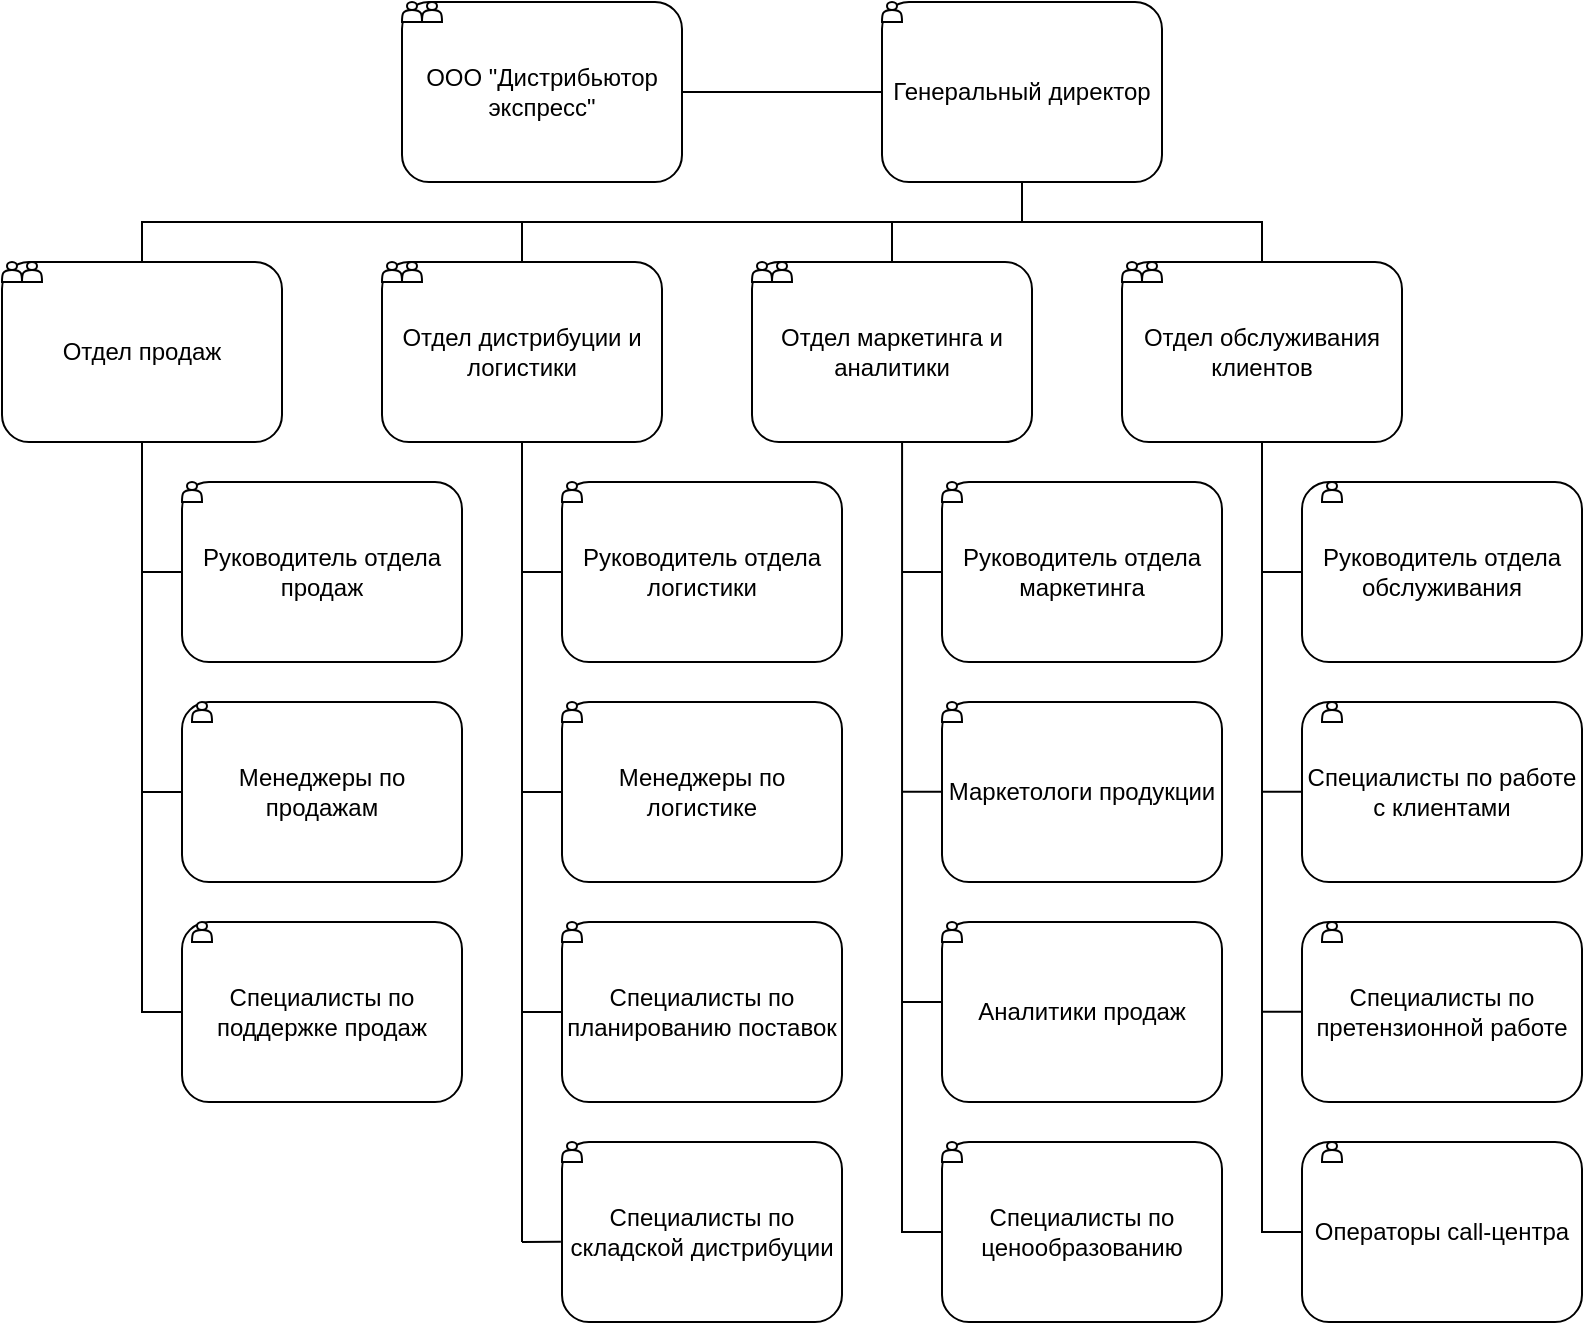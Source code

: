 <mxfile version="28.2.5">
  <diagram name="Страница — 1" id="c6xEdB5K4qL8h1SHKxz1">
    <mxGraphModel dx="1959" dy="914" grid="1" gridSize="10" guides="1" tooltips="1" connect="1" arrows="1" fold="1" page="1" pageScale="1" pageWidth="827" pageHeight="1169" math="0" shadow="0">
      <root>
        <mxCell id="0" />
        <mxCell id="1" parent="0" />
        <mxCell id="CNhippC-PvLOj3uCZCu6-1" value="&lt;div style=&quot;&quot;&gt;&lt;span style=&quot;background-color: transparent; color: light-dark(rgb(0, 0, 0), rgb(255, 255, 255));&quot;&gt;ООО &quot;Дистрибьютор экспресс&quot;&lt;/span&gt;&lt;/div&gt;" style="rounded=1;whiteSpace=wrap;html=1;align=center;" vertex="1" parent="1">
          <mxGeometry x="240" y="80" width="140" height="90" as="geometry" />
        </mxCell>
        <mxCell id="CNhippC-PvLOj3uCZCu6-2" value="" style="shape=actor;whiteSpace=wrap;html=1;" vertex="1" parent="1">
          <mxGeometry x="240" y="80" width="10" height="10" as="geometry" />
        </mxCell>
        <mxCell id="CNhippC-PvLOj3uCZCu6-3" value="&lt;div style=&quot;&quot;&gt;&lt;span style=&quot;background-color: transparent; color: light-dark(rgb(0, 0, 0), rgb(255, 255, 255));&quot;&gt;Генеральный директор&lt;/span&gt;&lt;/div&gt;" style="rounded=1;whiteSpace=wrap;html=1;align=center;" vertex="1" parent="1">
          <mxGeometry x="480" y="80" width="140" height="90" as="geometry" />
        </mxCell>
        <mxCell id="CNhippC-PvLOj3uCZCu6-4" value="" style="shape=actor;whiteSpace=wrap;html=1;" vertex="1" parent="1">
          <mxGeometry x="480" y="80" width="10" height="10" as="geometry" />
        </mxCell>
        <mxCell id="CNhippC-PvLOj3uCZCu6-6" value="" style="endArrow=none;html=1;rounded=0;exitX=1;exitY=0.5;exitDx=0;exitDy=0;entryX=0;entryY=0.5;entryDx=0;entryDy=0;" edge="1" parent="1" source="CNhippC-PvLOj3uCZCu6-1" target="CNhippC-PvLOj3uCZCu6-3">
          <mxGeometry width="50" height="50" relative="1" as="geometry">
            <mxPoint x="420" y="250" as="sourcePoint" />
            <mxPoint x="470" y="200" as="targetPoint" />
          </mxGeometry>
        </mxCell>
        <mxCell id="CNhippC-PvLOj3uCZCu6-7" value="" style="shape=actor;whiteSpace=wrap;html=1;" vertex="1" parent="1">
          <mxGeometry x="250" y="80" width="10" height="10" as="geometry" />
        </mxCell>
        <mxCell id="CNhippC-PvLOj3uCZCu6-9" value="&lt;div style=&quot;&quot;&gt;&lt;span style=&quot;background-color: transparent; color: light-dark(rgb(0, 0, 0), rgb(255, 255, 255));&quot;&gt;Отдел продаж&lt;/span&gt;&lt;/div&gt;" style="rounded=1;whiteSpace=wrap;html=1;align=center;" vertex="1" parent="1">
          <mxGeometry x="40" y="210" width="140" height="90" as="geometry" />
        </mxCell>
        <mxCell id="CNhippC-PvLOj3uCZCu6-10" value="" style="shape=actor;whiteSpace=wrap;html=1;" vertex="1" parent="1">
          <mxGeometry x="40" y="210" width="10" height="10" as="geometry" />
        </mxCell>
        <mxCell id="CNhippC-PvLOj3uCZCu6-11" value="" style="shape=actor;whiteSpace=wrap;html=1;" vertex="1" parent="1">
          <mxGeometry x="50" y="210" width="10" height="10" as="geometry" />
        </mxCell>
        <mxCell id="CNhippC-PvLOj3uCZCu6-12" value="&lt;div style=&quot;&quot;&gt;Руководитель отдела продаж&lt;/div&gt;" style="rounded=1;whiteSpace=wrap;html=1;align=center;" vertex="1" parent="1">
          <mxGeometry x="130" y="320" width="140" height="90" as="geometry" />
        </mxCell>
        <mxCell id="CNhippC-PvLOj3uCZCu6-13" value="" style="shape=actor;whiteSpace=wrap;html=1;" vertex="1" parent="1">
          <mxGeometry x="130" y="320" width="10" height="10" as="geometry" />
        </mxCell>
        <mxCell id="CNhippC-PvLOj3uCZCu6-14" value="&lt;div style=&quot;&quot;&gt;Менеджеры по продажам&lt;/div&gt;" style="rounded=1;whiteSpace=wrap;html=1;align=center;" vertex="1" parent="1">
          <mxGeometry x="130" y="430" width="140" height="90" as="geometry" />
        </mxCell>
        <mxCell id="CNhippC-PvLOj3uCZCu6-15" value="" style="shape=actor;whiteSpace=wrap;html=1;" vertex="1" parent="1">
          <mxGeometry x="135" y="430" width="10" height="10" as="geometry" />
        </mxCell>
        <mxCell id="CNhippC-PvLOj3uCZCu6-16" value="&lt;div style=&quot;&quot;&gt;Специалисты по поддержке продаж&lt;/div&gt;" style="rounded=1;whiteSpace=wrap;html=1;align=center;" vertex="1" parent="1">
          <mxGeometry x="130" y="540" width="140" height="90" as="geometry" />
        </mxCell>
        <mxCell id="CNhippC-PvLOj3uCZCu6-17" value="" style="shape=actor;whiteSpace=wrap;html=1;" vertex="1" parent="1">
          <mxGeometry x="135" y="540" width="10" height="10" as="geometry" />
        </mxCell>
        <mxCell id="CNhippC-PvLOj3uCZCu6-18" value="" style="endArrow=none;html=1;rounded=0;entryX=0.5;entryY=1;entryDx=0;entryDy=0;exitX=0.5;exitY=0;exitDx=0;exitDy=0;" edge="1" parent="1" source="CNhippC-PvLOj3uCZCu6-9" target="CNhippC-PvLOj3uCZCu6-3">
          <mxGeometry width="50" height="50" relative="1" as="geometry">
            <mxPoint x="110" y="190" as="sourcePoint" />
            <mxPoint x="310" y="250" as="targetPoint" />
            <Array as="points">
              <mxPoint x="110" y="190" />
              <mxPoint x="550" y="190" />
            </Array>
          </mxGeometry>
        </mxCell>
        <mxCell id="CNhippC-PvLOj3uCZCu6-19" value="" style="endArrow=none;html=1;rounded=0;entryX=0.5;entryY=1;entryDx=0;entryDy=0;exitX=0;exitY=0.5;exitDx=0;exitDy=0;" edge="1" parent="1" source="CNhippC-PvLOj3uCZCu6-16" target="CNhippC-PvLOj3uCZCu6-9">
          <mxGeometry width="50" height="50" relative="1" as="geometry">
            <mxPoint x="80" y="550" as="sourcePoint" />
            <mxPoint x="310" y="270" as="targetPoint" />
            <Array as="points">
              <mxPoint x="110" y="585" />
            </Array>
          </mxGeometry>
        </mxCell>
        <mxCell id="CNhippC-PvLOj3uCZCu6-20" value="" style="endArrow=none;html=1;rounded=0;entryX=0;entryY=0.5;entryDx=0;entryDy=0;" edge="1" parent="1" target="CNhippC-PvLOj3uCZCu6-12">
          <mxGeometry width="50" height="50" relative="1" as="geometry">
            <mxPoint x="110" y="365" as="sourcePoint" />
            <mxPoint x="410" y="340" as="targetPoint" />
          </mxGeometry>
        </mxCell>
        <mxCell id="CNhippC-PvLOj3uCZCu6-21" value="" style="endArrow=none;html=1;rounded=0;exitX=0;exitY=0.5;exitDx=0;exitDy=0;" edge="1" parent="1" source="CNhippC-PvLOj3uCZCu6-14">
          <mxGeometry width="50" height="50" relative="1" as="geometry">
            <mxPoint x="400" y="530" as="sourcePoint" />
            <mxPoint x="110" y="475" as="targetPoint" />
          </mxGeometry>
        </mxCell>
        <mxCell id="CNhippC-PvLOj3uCZCu6-23" value="&lt;div style=&quot;&quot;&gt;&lt;span style=&quot;background-color: transparent; color: light-dark(rgb(0, 0, 0), rgb(255, 255, 255));&quot;&gt;Отдел дистрибуции и логистики&lt;/span&gt;&lt;/div&gt;" style="rounded=1;whiteSpace=wrap;html=1;align=center;" vertex="1" parent="1">
          <mxGeometry x="230" y="210" width="140" height="90" as="geometry" />
        </mxCell>
        <mxCell id="CNhippC-PvLOj3uCZCu6-24" value="" style="shape=actor;whiteSpace=wrap;html=1;" vertex="1" parent="1">
          <mxGeometry x="230" y="210" width="10" height="10" as="geometry" />
        </mxCell>
        <mxCell id="CNhippC-PvLOj3uCZCu6-25" value="" style="shape=actor;whiteSpace=wrap;html=1;" vertex="1" parent="1">
          <mxGeometry x="240" y="210" width="10" height="10" as="geometry" />
        </mxCell>
        <mxCell id="CNhippC-PvLOj3uCZCu6-26" value="" style="endArrow=none;html=1;rounded=0;entryX=0.5;entryY=0;entryDx=0;entryDy=0;" edge="1" parent="1" target="CNhippC-PvLOj3uCZCu6-23">
          <mxGeometry width="50" height="50" relative="1" as="geometry">
            <mxPoint x="300" y="190" as="sourcePoint" />
            <mxPoint x="450" y="220" as="targetPoint" />
          </mxGeometry>
        </mxCell>
        <mxCell id="CNhippC-PvLOj3uCZCu6-27" value="&lt;div style=&quot;&quot;&gt;Руководитель отдела логистики&lt;/div&gt;" style="rounded=1;whiteSpace=wrap;html=1;align=center;" vertex="1" parent="1">
          <mxGeometry x="320" y="320" width="140" height="90" as="geometry" />
        </mxCell>
        <mxCell id="CNhippC-PvLOj3uCZCu6-28" value="" style="shape=actor;whiteSpace=wrap;html=1;" vertex="1" parent="1">
          <mxGeometry x="320" y="320" width="10" height="10" as="geometry" />
        </mxCell>
        <mxCell id="CNhippC-PvLOj3uCZCu6-29" value="&lt;div style=&quot;&quot;&gt;Менеджеры по логистике&lt;/div&gt;" style="rounded=1;whiteSpace=wrap;html=1;align=center;" vertex="1" parent="1">
          <mxGeometry x="320" y="430" width="140" height="90" as="geometry" />
        </mxCell>
        <mxCell id="CNhippC-PvLOj3uCZCu6-30" value="" style="shape=actor;whiteSpace=wrap;html=1;" vertex="1" parent="1">
          <mxGeometry x="320" y="430" width="10" height="10" as="geometry" />
        </mxCell>
        <mxCell id="CNhippC-PvLOj3uCZCu6-31" value="&lt;div style=&quot;&quot;&gt;Специалисты по планированию поставок&lt;/div&gt;" style="rounded=1;whiteSpace=wrap;html=1;align=center;" vertex="1" parent="1">
          <mxGeometry x="320" y="540" width="140" height="90" as="geometry" />
        </mxCell>
        <mxCell id="CNhippC-PvLOj3uCZCu6-32" value="" style="shape=actor;whiteSpace=wrap;html=1;" vertex="1" parent="1">
          <mxGeometry x="320" y="540" width="10" height="10" as="geometry" />
        </mxCell>
        <mxCell id="CNhippC-PvLOj3uCZCu6-33" value="" style="endArrow=none;html=1;rounded=0;entryX=0.5;entryY=1;entryDx=0;entryDy=0;exitX=0;exitY=0.5;exitDx=0;exitDy=0;" edge="1" parent="1" source="CNhippC-PvLOj3uCZCu6-31" target="CNhippC-PvLOj3uCZCu6-23">
          <mxGeometry width="50" height="50" relative="1" as="geometry">
            <mxPoint x="470" y="440" as="sourcePoint" />
            <mxPoint x="520" y="390" as="targetPoint" />
            <Array as="points">
              <mxPoint x="300" y="585" />
            </Array>
          </mxGeometry>
        </mxCell>
        <mxCell id="CNhippC-PvLOj3uCZCu6-34" value="" style="endArrow=none;html=1;rounded=0;entryX=0;entryY=0.5;entryDx=0;entryDy=0;" edge="1" parent="1" target="CNhippC-PvLOj3uCZCu6-29">
          <mxGeometry width="50" height="50" relative="1" as="geometry">
            <mxPoint x="300" y="475" as="sourcePoint" />
            <mxPoint x="540" y="340" as="targetPoint" />
          </mxGeometry>
        </mxCell>
        <mxCell id="CNhippC-PvLOj3uCZCu6-35" value="" style="endArrow=none;html=1;rounded=0;entryX=0;entryY=0.5;entryDx=0;entryDy=0;" edge="1" parent="1" target="CNhippC-PvLOj3uCZCu6-27">
          <mxGeometry width="50" height="50" relative="1" as="geometry">
            <mxPoint x="300" y="365" as="sourcePoint" />
            <mxPoint x="590" y="300" as="targetPoint" />
          </mxGeometry>
        </mxCell>
        <mxCell id="CNhippC-PvLOj3uCZCu6-36" value="&lt;div style=&quot;&quot;&gt;Руководитель отдела маркетинга&lt;/div&gt;" style="rounded=1;whiteSpace=wrap;html=1;align=center;" vertex="1" parent="1">
          <mxGeometry x="510" y="320" width="140" height="90" as="geometry" />
        </mxCell>
        <mxCell id="CNhippC-PvLOj3uCZCu6-37" value="" style="shape=actor;whiteSpace=wrap;html=1;" vertex="1" parent="1">
          <mxGeometry x="510" y="320" width="10" height="10" as="geometry" />
        </mxCell>
        <mxCell id="CNhippC-PvLOj3uCZCu6-38" value="&lt;div style=&quot;&quot;&gt;&lt;span style=&quot;background-color: transparent; color: light-dark(rgb(0, 0, 0), rgb(255, 255, 255));&quot;&gt;Отдел маркетинга и аналитики&lt;/span&gt;&lt;/div&gt;" style="rounded=1;whiteSpace=wrap;html=1;align=center;" vertex="1" parent="1">
          <mxGeometry x="415" y="210" width="140" height="90" as="geometry" />
        </mxCell>
        <mxCell id="CNhippC-PvLOj3uCZCu6-39" value="" style="shape=actor;whiteSpace=wrap;html=1;" vertex="1" parent="1">
          <mxGeometry x="415" y="210" width="10" height="10" as="geometry" />
        </mxCell>
        <mxCell id="CNhippC-PvLOj3uCZCu6-40" value="" style="shape=actor;whiteSpace=wrap;html=1;" vertex="1" parent="1">
          <mxGeometry x="425" y="210" width="10" height="10" as="geometry" />
        </mxCell>
        <mxCell id="CNhippC-PvLOj3uCZCu6-41" value="&lt;div style=&quot;&quot;&gt;Маркетологи продукции&lt;/div&gt;" style="rounded=1;whiteSpace=wrap;html=1;align=center;" vertex="1" parent="1">
          <mxGeometry x="510" y="430" width="140" height="90" as="geometry" />
        </mxCell>
        <mxCell id="CNhippC-PvLOj3uCZCu6-42" value="" style="shape=actor;whiteSpace=wrap;html=1;" vertex="1" parent="1">
          <mxGeometry x="510" y="430" width="10" height="10" as="geometry" />
        </mxCell>
        <mxCell id="CNhippC-PvLOj3uCZCu6-43" value="" style="endArrow=none;html=1;rounded=0;entryX=0.536;entryY=1;entryDx=0;entryDy=0;exitX=0;exitY=0.5;exitDx=0;exitDy=0;entryPerimeter=0;" edge="1" parent="1" source="CNhippC-PvLOj3uCZCu6-50" target="CNhippC-PvLOj3uCZCu6-38">
          <mxGeometry width="50" height="50" relative="1" as="geometry">
            <mxPoint x="700" y="320" as="sourcePoint" />
            <mxPoint x="750" y="270" as="targetPoint" />
            <Array as="points">
              <mxPoint x="490" y="695" />
            </Array>
          </mxGeometry>
        </mxCell>
        <mxCell id="CNhippC-PvLOj3uCZCu6-44" value="&lt;div style=&quot;&quot;&gt;Специалисты по складской дистрибуции&lt;/div&gt;" style="rounded=1;whiteSpace=wrap;html=1;align=center;" vertex="1" parent="1">
          <mxGeometry x="320" y="650" width="140" height="90" as="geometry" />
        </mxCell>
        <mxCell id="CNhippC-PvLOj3uCZCu6-45" value="" style="shape=actor;whiteSpace=wrap;html=1;" vertex="1" parent="1">
          <mxGeometry x="320" y="650" width="10" height="10" as="geometry" />
        </mxCell>
        <mxCell id="CNhippC-PvLOj3uCZCu6-46" value="" style="endArrow=none;html=1;rounded=0;entryX=-0.004;entryY=0.554;entryDx=0;entryDy=0;entryPerimeter=0;" edge="1" parent="1" target="CNhippC-PvLOj3uCZCu6-44">
          <mxGeometry width="50" height="50" relative="1" as="geometry">
            <mxPoint x="300" y="700" as="sourcePoint" />
            <mxPoint x="270" y="730" as="targetPoint" />
            <Array as="points" />
          </mxGeometry>
        </mxCell>
        <mxCell id="CNhippC-PvLOj3uCZCu6-47" value="" style="endArrow=none;html=1;rounded=0;" edge="1" parent="1">
          <mxGeometry width="50" height="50" relative="1" as="geometry">
            <mxPoint x="300" y="580" as="sourcePoint" />
            <mxPoint x="300" y="700" as="targetPoint" />
          </mxGeometry>
        </mxCell>
        <mxCell id="CNhippC-PvLOj3uCZCu6-48" value="&lt;div style=&quot;&quot;&gt;Аналитики продаж&lt;/div&gt;" style="rounded=1;whiteSpace=wrap;html=1;align=center;" vertex="1" parent="1">
          <mxGeometry x="510" y="540" width="140" height="90" as="geometry" />
        </mxCell>
        <mxCell id="CNhippC-PvLOj3uCZCu6-49" value="" style="shape=actor;whiteSpace=wrap;html=1;" vertex="1" parent="1">
          <mxGeometry x="510" y="540" width="10" height="10" as="geometry" />
        </mxCell>
        <mxCell id="CNhippC-PvLOj3uCZCu6-50" value="&lt;div style=&quot;&quot;&gt;Специалисты по ценообразованию&lt;/div&gt;" style="rounded=1;whiteSpace=wrap;html=1;align=center;" vertex="1" parent="1">
          <mxGeometry x="510" y="650" width="140" height="90" as="geometry" />
        </mxCell>
        <mxCell id="CNhippC-PvLOj3uCZCu6-51" value="" style="shape=actor;whiteSpace=wrap;html=1;" vertex="1" parent="1">
          <mxGeometry x="510" y="650" width="10" height="10" as="geometry" />
        </mxCell>
        <mxCell id="CNhippC-PvLOj3uCZCu6-55" value="&lt;div style=&quot;&quot;&gt;&lt;span style=&quot;background-color: transparent; color: light-dark(rgb(0, 0, 0), rgb(255, 255, 255));&quot;&gt;Отдел обслуживания клиентов&lt;/span&gt;&lt;/div&gt;" style="rounded=1;whiteSpace=wrap;html=1;align=center;" vertex="1" parent="1">
          <mxGeometry x="600" y="210" width="140" height="90" as="geometry" />
        </mxCell>
        <mxCell id="CNhippC-PvLOj3uCZCu6-56" value="" style="shape=actor;whiteSpace=wrap;html=1;" vertex="1" parent="1">
          <mxGeometry x="600" y="210" width="10" height="10" as="geometry" />
        </mxCell>
        <mxCell id="CNhippC-PvLOj3uCZCu6-57" value="" style="shape=actor;whiteSpace=wrap;html=1;" vertex="1" parent="1">
          <mxGeometry x="610" y="210" width="10" height="10" as="geometry" />
        </mxCell>
        <mxCell id="CNhippC-PvLOj3uCZCu6-58" value="&lt;div style=&quot;&quot;&gt;Руководитель отдела обслуживания&lt;/div&gt;" style="rounded=1;whiteSpace=wrap;html=1;align=center;" vertex="1" parent="1">
          <mxGeometry x="690" y="320" width="140" height="90" as="geometry" />
        </mxCell>
        <mxCell id="CNhippC-PvLOj3uCZCu6-59" value="" style="shape=actor;whiteSpace=wrap;html=1;" vertex="1" parent="1">
          <mxGeometry x="700" y="320" width="10" height="10" as="geometry" />
        </mxCell>
        <mxCell id="CNhippC-PvLOj3uCZCu6-60" value="" style="endArrow=none;html=1;rounded=0;entryX=0;entryY=0.5;entryDx=0;entryDy=0;" edge="1" parent="1" target="CNhippC-PvLOj3uCZCu6-58">
          <mxGeometry width="50" height="50" relative="1" as="geometry">
            <mxPoint x="670" y="365" as="sourcePoint" />
            <mxPoint x="720" y="370" as="targetPoint" />
          </mxGeometry>
        </mxCell>
        <mxCell id="CNhippC-PvLOj3uCZCu6-61" value="&lt;div style=&quot;&quot;&gt;Специалисты по работе с клиентами&lt;/div&gt;" style="rounded=1;whiteSpace=wrap;html=1;align=center;" vertex="1" parent="1">
          <mxGeometry x="690" y="430" width="140" height="90" as="geometry" />
        </mxCell>
        <mxCell id="CNhippC-PvLOj3uCZCu6-62" value="" style="shape=actor;whiteSpace=wrap;html=1;" vertex="1" parent="1">
          <mxGeometry x="700" y="430" width="10" height="10" as="geometry" />
        </mxCell>
        <mxCell id="CNhippC-PvLOj3uCZCu6-63" value="&lt;div style=&quot;&quot;&gt;Специалисты по претензионной работе&lt;/div&gt;" style="rounded=1;whiteSpace=wrap;html=1;align=center;" vertex="1" parent="1">
          <mxGeometry x="690" y="540" width="140" height="90" as="geometry" />
        </mxCell>
        <mxCell id="CNhippC-PvLOj3uCZCu6-64" value="" style="shape=actor;whiteSpace=wrap;html=1;" vertex="1" parent="1">
          <mxGeometry x="700" y="540" width="10" height="10" as="geometry" />
        </mxCell>
        <mxCell id="CNhippC-PvLOj3uCZCu6-65" value="&lt;div style=&quot;&quot;&gt;Операторы call-центра&lt;/div&gt;" style="rounded=1;whiteSpace=wrap;html=1;align=center;" vertex="1" parent="1">
          <mxGeometry x="690" y="650" width="140" height="90" as="geometry" />
        </mxCell>
        <mxCell id="CNhippC-PvLOj3uCZCu6-66" value="" style="shape=actor;whiteSpace=wrap;html=1;" vertex="1" parent="1">
          <mxGeometry x="700" y="650" width="10" height="10" as="geometry" />
        </mxCell>
        <mxCell id="CNhippC-PvLOj3uCZCu6-67" value="" style="endArrow=none;html=1;rounded=0;entryX=0.5;entryY=1;entryDx=0;entryDy=0;exitX=0;exitY=0.5;exitDx=0;exitDy=0;" edge="1" parent="1" source="CNhippC-PvLOj3uCZCu6-65" target="CNhippC-PvLOj3uCZCu6-55">
          <mxGeometry width="50" height="50" relative="1" as="geometry">
            <mxPoint x="760" y="310" as="sourcePoint" />
            <mxPoint x="810" y="260" as="targetPoint" />
            <Array as="points">
              <mxPoint x="670" y="695" />
            </Array>
          </mxGeometry>
        </mxCell>
        <mxCell id="CNhippC-PvLOj3uCZCu6-68" value="" style="endArrow=none;html=1;rounded=0;exitX=0.5;exitY=0;exitDx=0;exitDy=0;" edge="1" parent="1" source="CNhippC-PvLOj3uCZCu6-38">
          <mxGeometry width="50" height="50" relative="1" as="geometry">
            <mxPoint x="710" y="160" as="sourcePoint" />
            <mxPoint x="485" y="190" as="targetPoint" />
          </mxGeometry>
        </mxCell>
        <mxCell id="CNhippC-PvLOj3uCZCu6-69" value="" style="endArrow=none;html=1;rounded=0;entryX=0.5;entryY=1;entryDx=0;entryDy=0;exitX=0.5;exitY=0;exitDx=0;exitDy=0;" edge="1" parent="1" source="CNhippC-PvLOj3uCZCu6-55" target="CNhippC-PvLOj3uCZCu6-3">
          <mxGeometry width="50" height="50" relative="1" as="geometry">
            <mxPoint x="740" y="200" as="sourcePoint" />
            <mxPoint x="790" y="150" as="targetPoint" />
            <Array as="points">
              <mxPoint x="670" y="190" />
              <mxPoint x="550" y="190" />
            </Array>
          </mxGeometry>
        </mxCell>
        <mxCell id="CNhippC-PvLOj3uCZCu6-72" value="" style="endArrow=none;html=1;rounded=0;entryX=0;entryY=0.5;entryDx=0;entryDy=0;" edge="1" parent="1" target="CNhippC-PvLOj3uCZCu6-36">
          <mxGeometry width="50" height="50" relative="1" as="geometry">
            <mxPoint x="490" y="365" as="sourcePoint" />
            <mxPoint x="530" y="360" as="targetPoint" />
          </mxGeometry>
        </mxCell>
        <mxCell id="CNhippC-PvLOj3uCZCu6-73" value="" style="endArrow=none;html=1;rounded=0;entryX=0;entryY=0.5;entryDx=0;entryDy=0;" edge="1" parent="1">
          <mxGeometry width="50" height="50" relative="1" as="geometry">
            <mxPoint x="490" y="474.86" as="sourcePoint" />
            <mxPoint x="510" y="474.86" as="targetPoint" />
          </mxGeometry>
        </mxCell>
        <mxCell id="CNhippC-PvLOj3uCZCu6-74" value="" style="endArrow=none;html=1;rounded=0;entryX=0;entryY=0.5;entryDx=0;entryDy=0;" edge="1" parent="1">
          <mxGeometry width="50" height="50" relative="1" as="geometry">
            <mxPoint x="490" y="580" as="sourcePoint" />
            <mxPoint x="510" y="580" as="targetPoint" />
          </mxGeometry>
        </mxCell>
        <mxCell id="CNhippC-PvLOj3uCZCu6-75" value="" style="endArrow=none;html=1;rounded=0;entryX=0;entryY=0.5;entryDx=0;entryDy=0;" edge="1" parent="1">
          <mxGeometry width="50" height="50" relative="1" as="geometry">
            <mxPoint x="670" y="474.86" as="sourcePoint" />
            <mxPoint x="690" y="474.86" as="targetPoint" />
          </mxGeometry>
        </mxCell>
        <mxCell id="CNhippC-PvLOj3uCZCu6-76" value="" style="endArrow=none;html=1;rounded=0;entryX=0;entryY=0.5;entryDx=0;entryDy=0;" edge="1" parent="1">
          <mxGeometry width="50" height="50" relative="1" as="geometry">
            <mxPoint x="670" y="584.86" as="sourcePoint" />
            <mxPoint x="690" y="584.86" as="targetPoint" />
          </mxGeometry>
        </mxCell>
      </root>
    </mxGraphModel>
  </diagram>
</mxfile>
